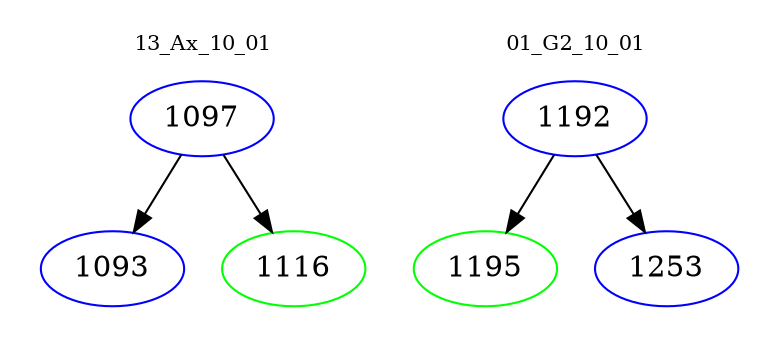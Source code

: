 digraph{
subgraph cluster_0 {
color = white
label = "13_Ax_10_01";
fontsize=10;
T0_1097 [label="1097", color="blue"]
T0_1097 -> T0_1093 [color="black"]
T0_1093 [label="1093", color="blue"]
T0_1097 -> T0_1116 [color="black"]
T0_1116 [label="1116", color="green"]
}
subgraph cluster_1 {
color = white
label = "01_G2_10_01";
fontsize=10;
T1_1192 [label="1192", color="blue"]
T1_1192 -> T1_1195 [color="black"]
T1_1195 [label="1195", color="green"]
T1_1192 -> T1_1253 [color="black"]
T1_1253 [label="1253", color="blue"]
}
}
